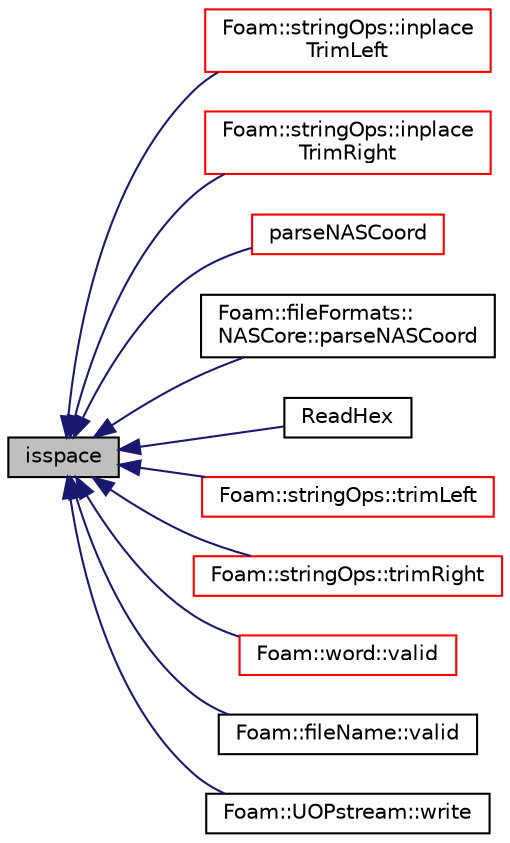 digraph "isspace"
{
  bgcolor="transparent";
  edge [fontname="Helvetica",fontsize="10",labelfontname="Helvetica",labelfontsize="10"];
  node [fontname="Helvetica",fontsize="10",shape=record];
  rankdir="LR";
  Node1 [label="isspace",height=0.2,width=0.4,color="black", fillcolor="grey75", style="filled", fontcolor="black"];
  Node1 -> Node2 [dir="back",color="midnightblue",fontsize="10",style="solid",fontname="Helvetica"];
  Node2 [label="Foam::stringOps::inplace\lTrimLeft",height=0.2,width=0.4,color="red",URL="$a10810.html#afa4a449abe8c1e46b109802919d0f1c5",tooltip="Trim leading whitespace inplace. "];
  Node1 -> Node3 [dir="back",color="midnightblue",fontsize="10",style="solid",fontname="Helvetica"];
  Node3 [label="Foam::stringOps::inplace\lTrimRight",height=0.2,width=0.4,color="red",URL="$a10810.html#a234819fd3bc3b043a6647175bf52e712",tooltip="Trim trailing whitespace inplace. "];
  Node1 -> Node4 [dir="back",color="midnightblue",fontsize="10",style="solid",fontname="Helvetica"];
  Node4 [label="parseNASCoord",height=0.2,width=0.4,color="red",URL="$a10725.html#a663c47a91dbc4b5b9064c385189002be"];
  Node1 -> Node5 [dir="back",color="midnightblue",fontsize="10",style="solid",fontname="Helvetica"];
  Node5 [label="Foam::fileFormats::\lNASCore::parseNASCoord",height=0.2,width=0.4,color="black",URL="$a01568.html#afe228e66f85cd3e6475ddce582188a94",tooltip="Do weird things to extract number. "];
  Node1 -> Node6 [dir="back",color="midnightblue",fontsize="10",style="solid",fontname="Helvetica"];
  Node6 [label="ReadHex",height=0.2,width=0.4,color="black",URL="$a10725.html#a85ba449e29559647c3b485a598d739f5",tooltip="Read a hex label from an input stream. "];
  Node1 -> Node7 [dir="back",color="midnightblue",fontsize="10",style="solid",fontname="Helvetica"];
  Node7 [label="Foam::stringOps::trimLeft",height=0.2,width=0.4,color="red",URL="$a10810.html#ab7e5fb91bd2b1e0276dc18b23eee259d",tooltip="Return string trimmed of leading whitespace. "];
  Node1 -> Node8 [dir="back",color="midnightblue",fontsize="10",style="solid",fontname="Helvetica"];
  Node8 [label="Foam::stringOps::trimRight",height=0.2,width=0.4,color="red",URL="$a10810.html#aa1ae9f60058a233895b56c782199a396",tooltip="Return string trimmed of trailing whitespace. "];
  Node1 -> Node9 [dir="back",color="midnightblue",fontsize="10",style="solid",fontname="Helvetica"];
  Node9 [label="Foam::word::valid",height=0.2,width=0.4,color="red",URL="$a02869.html#a02301e1d2e6a0a6d1ebb1ecd038872e3",tooltip="Is this character valid for a word. "];
  Node1 -> Node10 [dir="back",color="midnightblue",fontsize="10",style="solid",fontname="Helvetica"];
  Node10 [label="Foam::fileName::valid",height=0.2,width=0.4,color="black",URL="$a00780.html#a02301e1d2e6a0a6d1ebb1ecd038872e3",tooltip="Is this character valid for a fileName? "];
  Node1 -> Node11 [dir="back",color="midnightblue",fontsize="10",style="solid",fontname="Helvetica"];
  Node11 [label="Foam::UOPstream::write",height=0.2,width=0.4,color="black",URL="$a02759.html#ab2f5598b4b95c3e980071b92457e8d90",tooltip="Write character. "];
}
